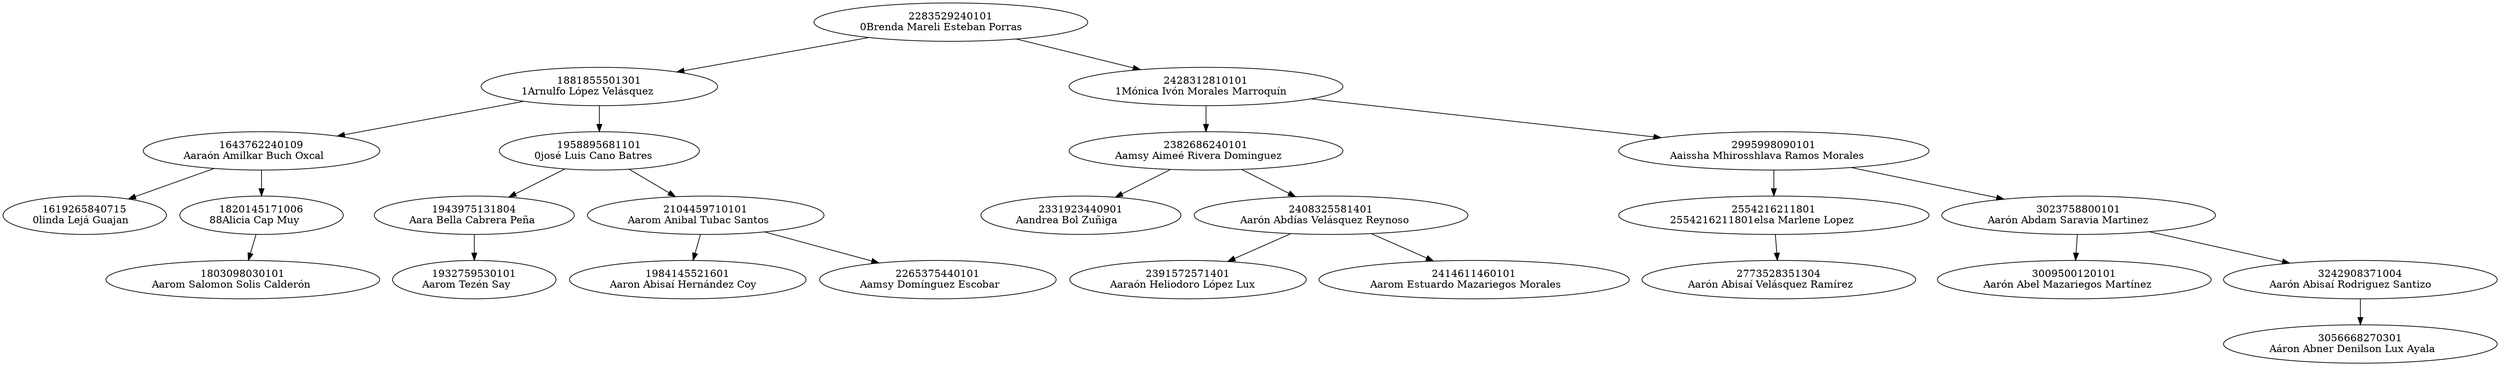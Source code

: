 digraph G {
  2283529240101 [label="2283529240101\n0Brenda Mareli Esteban Porras	"];
  1881855501301 [label="1881855501301\n1Arnulfo López Velásquez	"];
  1643762240109 [label="1643762240109\nAaraón Amilkar Buch Oxcal	"];
  1619265840715 [label="1619265840715\n0linda Lejá Guajan	"];
  1820145171006 [label="1820145171006\n88Alicia Cap Muy	"];
  1803098030101 [label="1803098030101\nAarom Salomon Solis Calderón	"];
  1958895681101 [label="1958895681101\n0josé Luis Cano Batres	"];
  1943975131804 [label="1943975131804\nAara Bella Cabrera Peña	"];
  1932759530101 [label="1932759530101\nAarom Tezén Say	"];
  2104459710101 [label="2104459710101\nAarom Anibal Tubac Santos	"];
  1984145521601 [label="1984145521601\nAaron Abisaí Hernández Coy	"];
  2265375440101 [label="2265375440101\nAamsy Domínguez Escobar	"];
  2428312810101 [label="2428312810101\n1Mónica Ivón Morales Marroquín	"];
  2382686240101 [label="2382686240101\nAamsy Aimeé Rivera Dominguez	"];
  2331923440901 [label="2331923440901\nAandrea Bol Zuñiga	"];
  2408325581401 [label="2408325581401\nAarón Abdías Velásquez Reynoso	"];
  2391572571401 [label="2391572571401\nAaraón Heliodoro López Lux	"];
  2414611460101 [label="2414611460101\nAarom Estuardo Mazariegos Morales	"];
  2995998090101 [label="2995998090101\nAaissha Mhirosshlava Ramos Morales	"];
  2554216211801 [label="2554216211801\n2554216211801elsa Marlene Lopez	"];
  2773528351304 [label="2773528351304\nAarón Abisaí Velásquez Ramírez	"];
  3023758800101 [label="3023758800101\nAarón Abdam Saravia Martinez	"];
  3009500120101 [label="3009500120101\nAarón Abel Mazariegos Martínez	"];
  3242908371004 [label="3242908371004\nAarón Abisaí Rodriguez Santizo	"];
  3056668270301 [label="3056668270301\nAáron Abner Denilson Lux Ayala	"];
  2283529240101 -> 1881855501301;
  1881855501301 -> 1643762240109;
  1643762240109 -> 1619265840715;
  1643762240109 -> 1820145171006;
  1820145171006 -> 1803098030101;
  1881855501301 -> 1958895681101;
  1958895681101 -> 1943975131804;
  1943975131804 -> 1932759530101;
  1958895681101 -> 2104459710101;
  2104459710101 -> 1984145521601;
  2104459710101 -> 2265375440101;
  2283529240101 -> 2428312810101;
  2428312810101 -> 2382686240101;
  2382686240101 -> 2331923440901;
  2382686240101 -> 2408325581401;
  2408325581401 -> 2391572571401;
  2408325581401 -> 2414611460101;
  2428312810101 -> 2995998090101;
  2995998090101 -> 2554216211801;
  2554216211801 -> 2773528351304;
  2995998090101 -> 3023758800101;
  3023758800101 -> 3009500120101;
  3023758800101 -> 3242908371004;
  3242908371004 -> 3056668270301;
}
